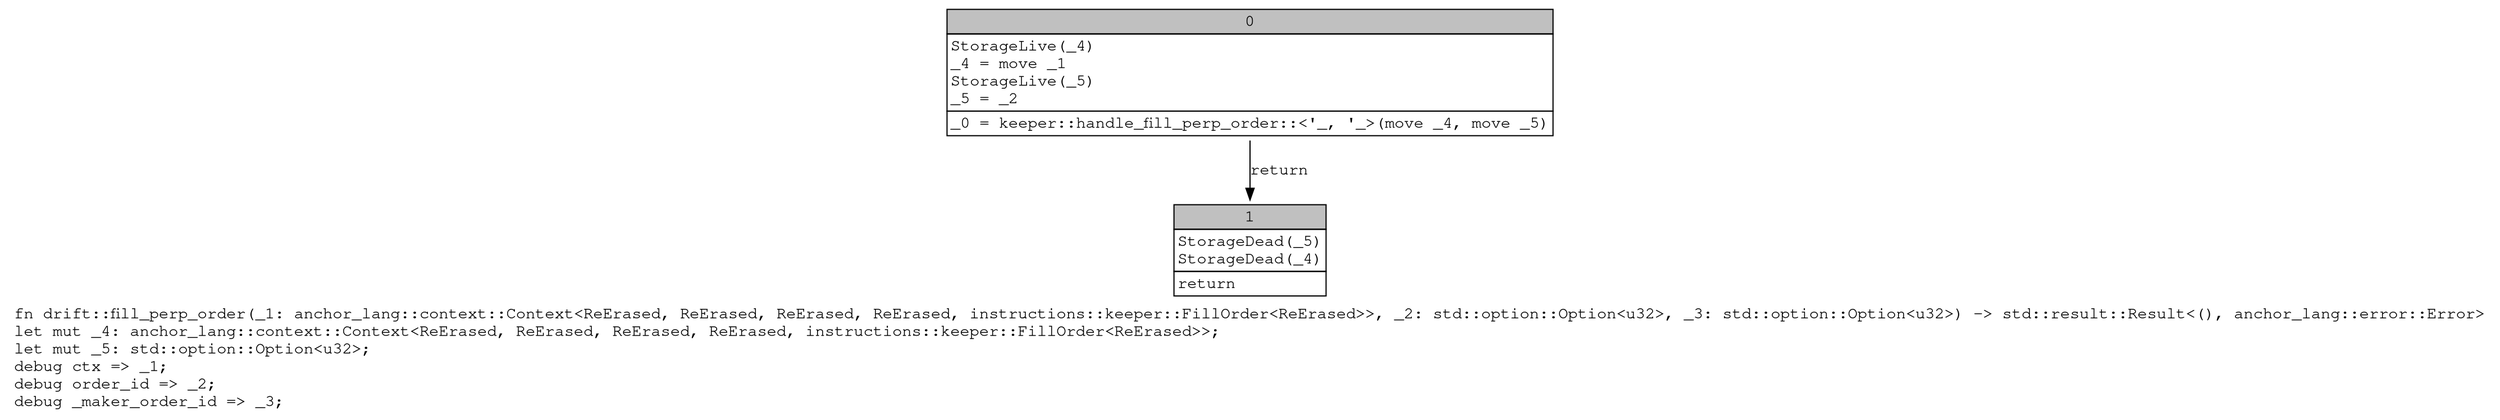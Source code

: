 digraph Mir_0_19891 {
    graph [fontname="Courier, monospace"];
    node [fontname="Courier, monospace"];
    edge [fontname="Courier, monospace"];
    label=<fn drift::fill_perp_order(_1: anchor_lang::context::Context&lt;ReErased, ReErased, ReErased, ReErased, instructions::keeper::FillOrder&lt;ReErased&gt;&gt;, _2: std::option::Option&lt;u32&gt;, _3: std::option::Option&lt;u32&gt;) -&gt; std::result::Result&lt;(), anchor_lang::error::Error&gt;<br align="left"/>let mut _4: anchor_lang::context::Context&lt;ReErased, ReErased, ReErased, ReErased, instructions::keeper::FillOrder&lt;ReErased&gt;&gt;;<br align="left"/>let mut _5: std::option::Option&lt;u32&gt;;<br align="left"/>debug ctx =&gt; _1;<br align="left"/>debug order_id =&gt; _2;<br align="left"/>debug _maker_order_id =&gt; _3;<br align="left"/>>;
    bb0__0_19891 [shape="none", label=<<table border="0" cellborder="1" cellspacing="0"><tr><td bgcolor="gray" align="center" colspan="1">0</td></tr><tr><td align="left" balign="left">StorageLive(_4)<br/>_4 = move _1<br/>StorageLive(_5)<br/>_5 = _2<br/></td></tr><tr><td align="left">_0 = keeper::handle_fill_perp_order::&lt;'_, '_&gt;(move _4, move _5)</td></tr></table>>];
    bb1__0_19891 [shape="none", label=<<table border="0" cellborder="1" cellspacing="0"><tr><td bgcolor="gray" align="center" colspan="1">1</td></tr><tr><td align="left" balign="left">StorageDead(_5)<br/>StorageDead(_4)<br/></td></tr><tr><td align="left">return</td></tr></table>>];
    bb0__0_19891 -> bb1__0_19891 [label="return"];
}
